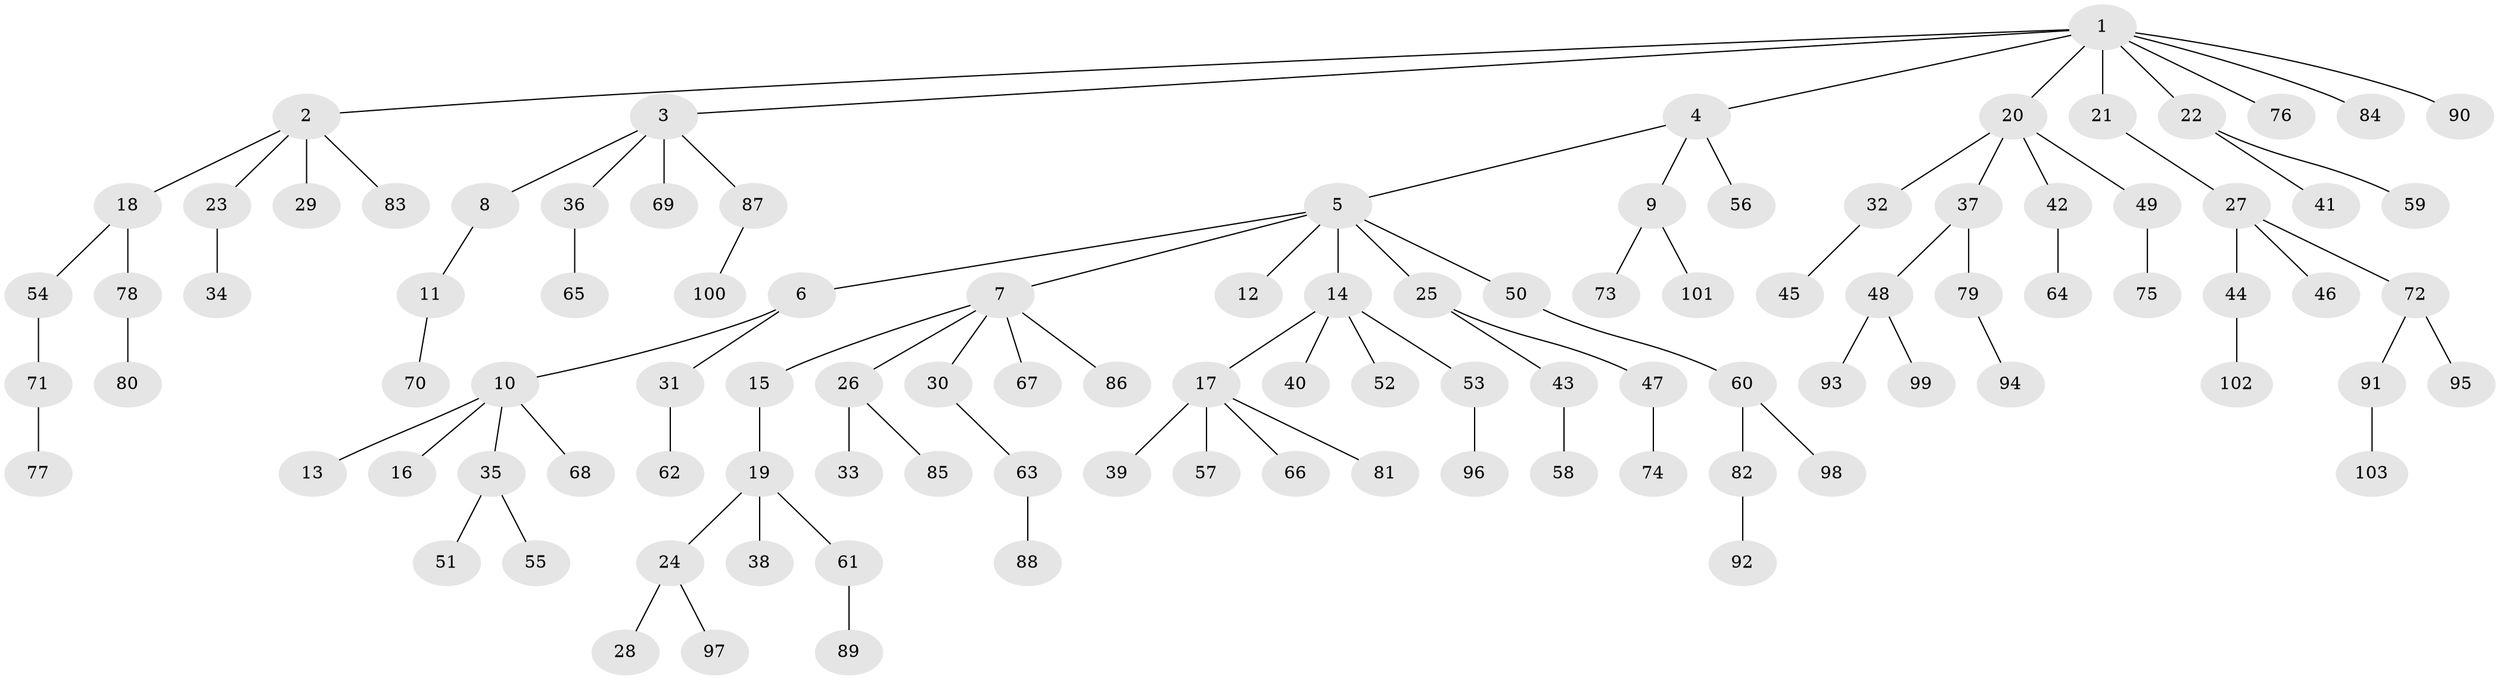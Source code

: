 // Generated by graph-tools (version 1.1) at 2025/36/03/09/25 02:36:28]
// undirected, 103 vertices, 102 edges
graph export_dot {
graph [start="1"]
  node [color=gray90,style=filled];
  1;
  2;
  3;
  4;
  5;
  6;
  7;
  8;
  9;
  10;
  11;
  12;
  13;
  14;
  15;
  16;
  17;
  18;
  19;
  20;
  21;
  22;
  23;
  24;
  25;
  26;
  27;
  28;
  29;
  30;
  31;
  32;
  33;
  34;
  35;
  36;
  37;
  38;
  39;
  40;
  41;
  42;
  43;
  44;
  45;
  46;
  47;
  48;
  49;
  50;
  51;
  52;
  53;
  54;
  55;
  56;
  57;
  58;
  59;
  60;
  61;
  62;
  63;
  64;
  65;
  66;
  67;
  68;
  69;
  70;
  71;
  72;
  73;
  74;
  75;
  76;
  77;
  78;
  79;
  80;
  81;
  82;
  83;
  84;
  85;
  86;
  87;
  88;
  89;
  90;
  91;
  92;
  93;
  94;
  95;
  96;
  97;
  98;
  99;
  100;
  101;
  102;
  103;
  1 -- 2;
  1 -- 3;
  1 -- 4;
  1 -- 20;
  1 -- 21;
  1 -- 22;
  1 -- 76;
  1 -- 84;
  1 -- 90;
  2 -- 18;
  2 -- 23;
  2 -- 29;
  2 -- 83;
  3 -- 8;
  3 -- 36;
  3 -- 69;
  3 -- 87;
  4 -- 5;
  4 -- 9;
  4 -- 56;
  5 -- 6;
  5 -- 7;
  5 -- 12;
  5 -- 14;
  5 -- 25;
  5 -- 50;
  6 -- 10;
  6 -- 31;
  7 -- 15;
  7 -- 26;
  7 -- 30;
  7 -- 67;
  7 -- 86;
  8 -- 11;
  9 -- 73;
  9 -- 101;
  10 -- 13;
  10 -- 16;
  10 -- 35;
  10 -- 68;
  11 -- 70;
  14 -- 17;
  14 -- 40;
  14 -- 52;
  14 -- 53;
  15 -- 19;
  17 -- 39;
  17 -- 57;
  17 -- 66;
  17 -- 81;
  18 -- 54;
  18 -- 78;
  19 -- 24;
  19 -- 38;
  19 -- 61;
  20 -- 32;
  20 -- 37;
  20 -- 42;
  20 -- 49;
  21 -- 27;
  22 -- 41;
  22 -- 59;
  23 -- 34;
  24 -- 28;
  24 -- 97;
  25 -- 43;
  25 -- 47;
  26 -- 33;
  26 -- 85;
  27 -- 44;
  27 -- 46;
  27 -- 72;
  30 -- 63;
  31 -- 62;
  32 -- 45;
  35 -- 51;
  35 -- 55;
  36 -- 65;
  37 -- 48;
  37 -- 79;
  42 -- 64;
  43 -- 58;
  44 -- 102;
  47 -- 74;
  48 -- 93;
  48 -- 99;
  49 -- 75;
  50 -- 60;
  53 -- 96;
  54 -- 71;
  60 -- 82;
  60 -- 98;
  61 -- 89;
  63 -- 88;
  71 -- 77;
  72 -- 91;
  72 -- 95;
  78 -- 80;
  79 -- 94;
  82 -- 92;
  87 -- 100;
  91 -- 103;
}
